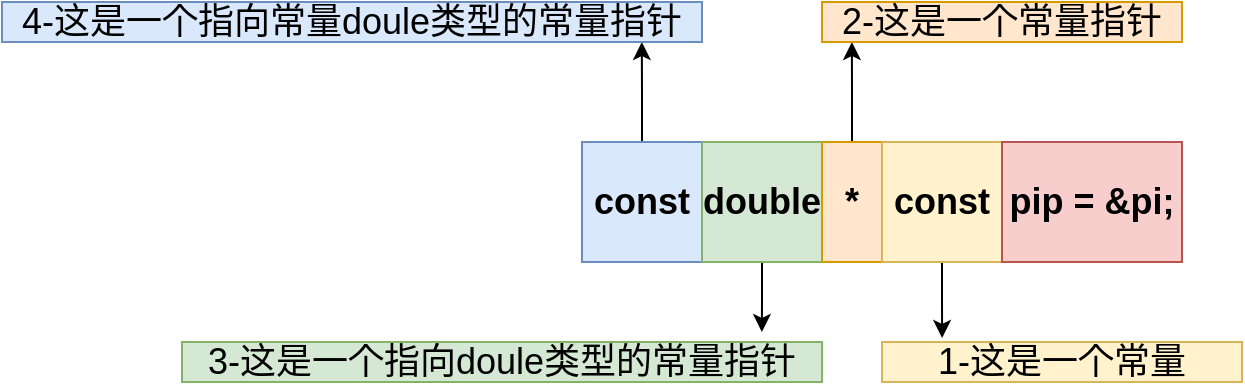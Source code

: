 <mxfile version="14.1.8" type="device"><diagram id="IbOi2udzJ8Up_vI7djmI" name="第 1 页"><mxGraphModel dx="2386" dy="1445" grid="1" gridSize="10" guides="1" tooltips="1" connect="1" arrows="1" fold="1" page="1" pageScale="1" pageWidth="827" pageHeight="1169" math="0" shadow="0"><root><mxCell id="0"/><mxCell id="1" parent="0"/><mxCell id="Prra0E78WO-mWQ6Lkdqg-20" style="edgeStyle=orthogonalEdgeStyle;rounded=0;orthogonalLoop=1;jettySize=auto;html=1;entryX=0.914;entryY=1;entryDx=0;entryDy=0;entryPerimeter=0;fontSize=18;" edge="1" parent="1" source="Prra0E78WO-mWQ6Lkdqg-1" target="Prra0E78WO-mWQ6Lkdqg-14"><mxGeometry relative="1" as="geometry"/></mxCell><mxCell id="Prra0E78WO-mWQ6Lkdqg-1" value="&lt;font style=&quot;font-size: 18px&quot;&gt;&lt;b&gt;const&lt;/b&gt;&lt;/font&gt;" style="whiteSpace=wrap;html=1;aspect=fixed;fillColor=#dae8fc;strokeColor=#6c8ebf;" vertex="1" parent="1"><mxGeometry x="330" y="430" width="60" height="60" as="geometry"/></mxCell><mxCell id="Prra0E78WO-mWQ6Lkdqg-18" style="edgeStyle=orthogonalEdgeStyle;rounded=0;orthogonalLoop=1;jettySize=auto;html=1;entryX=0.906;entryY=-0.25;entryDx=0;entryDy=0;entryPerimeter=0;fontSize=18;" edge="1" parent="1" source="Prra0E78WO-mWQ6Lkdqg-2" target="Prra0E78WO-mWQ6Lkdqg-13"><mxGeometry relative="1" as="geometry"/></mxCell><mxCell id="Prra0E78WO-mWQ6Lkdqg-2" value="&lt;font style=&quot;font-size: 18px&quot;&gt;&lt;b&gt;double&lt;/b&gt;&lt;/font&gt;" style="whiteSpace=wrap;html=1;aspect=fixed;fillColor=#d5e8d4;strokeColor=#82b366;" vertex="1" parent="1"><mxGeometry x="390" y="430" width="60" height="60" as="geometry"/></mxCell><mxCell id="Prra0E78WO-mWQ6Lkdqg-16" style="edgeStyle=orthogonalEdgeStyle;rounded=0;orthogonalLoop=1;jettySize=auto;html=1;entryX=0.083;entryY=1;entryDx=0;entryDy=0;entryPerimeter=0;fontSize=18;" edge="1" parent="1" source="Prra0E78WO-mWQ6Lkdqg-4" target="Prra0E78WO-mWQ6Lkdqg-12"><mxGeometry relative="1" as="geometry"/></mxCell><mxCell id="Prra0E78WO-mWQ6Lkdqg-4" value="*" style="rounded=0;whiteSpace=wrap;html=1;fontStyle=1;fontSize=18;fillColor=#ffe6cc;strokeColor=#d79b00;" vertex="1" parent="1"><mxGeometry x="450" y="430" width="30" height="60" as="geometry"/></mxCell><mxCell id="Prra0E78WO-mWQ6Lkdqg-15" style="edgeStyle=orthogonalEdgeStyle;rounded=0;orthogonalLoop=1;jettySize=auto;html=1;entryX=0.167;entryY=-0.1;entryDx=0;entryDy=0;entryPerimeter=0;fontSize=18;" edge="1" parent="1" source="Prra0E78WO-mWQ6Lkdqg-5" target="Prra0E78WO-mWQ6Lkdqg-8"><mxGeometry relative="1" as="geometry"/></mxCell><mxCell id="Prra0E78WO-mWQ6Lkdqg-5" value="&lt;font style=&quot;font-size: 18px&quot;&gt;&lt;b&gt;const&lt;/b&gt;&lt;/font&gt;" style="whiteSpace=wrap;html=1;aspect=fixed;fillColor=#fff2cc;strokeColor=#d6b656;" vertex="1" parent="1"><mxGeometry x="480" y="430" width="60" height="60" as="geometry"/></mxCell><mxCell id="Prra0E78WO-mWQ6Lkdqg-7" value="pip = &amp;amp;pi;" style="rounded=0;whiteSpace=wrap;html=1;fontStyle=1;fontSize=18;fillColor=#f8cecc;strokeColor=#b85450;" vertex="1" parent="1"><mxGeometry x="540" y="430" width="90" height="60" as="geometry"/></mxCell><mxCell id="Prra0E78WO-mWQ6Lkdqg-8" value="1-这是一个常量" style="text;html=1;strokeColor=#d6b656;fillColor=#fff2cc;align=center;verticalAlign=middle;whiteSpace=wrap;rounded=0;fontSize=18;" vertex="1" parent="1"><mxGeometry x="480" y="530" width="180" height="20" as="geometry"/></mxCell><mxCell id="Prra0E78WO-mWQ6Lkdqg-12" value="2-这是一个常量指针" style="text;html=1;strokeColor=#d79b00;fillColor=#ffe6cc;align=center;verticalAlign=middle;whiteSpace=wrap;rounded=0;fontSize=18;" vertex="1" parent="1"><mxGeometry x="450" y="360" width="180" height="20" as="geometry"/></mxCell><mxCell id="Prra0E78WO-mWQ6Lkdqg-13" value="3-这是一个指向doule类型的常量指针" style="text;html=1;strokeColor=#82b366;fillColor=#d5e8d4;align=center;verticalAlign=middle;whiteSpace=wrap;rounded=0;fontSize=18;" vertex="1" parent="1"><mxGeometry x="130" y="530" width="320" height="20" as="geometry"/></mxCell><mxCell id="Prra0E78WO-mWQ6Lkdqg-14" value="4-这是一个指向常量doule类型的常量指针" style="text;html=1;strokeColor=#6c8ebf;fillColor=#dae8fc;align=center;verticalAlign=middle;whiteSpace=wrap;rounded=0;fontSize=18;" vertex="1" parent="1"><mxGeometry x="40" y="360" width="350" height="20" as="geometry"/></mxCell></root></mxGraphModel></diagram></mxfile>